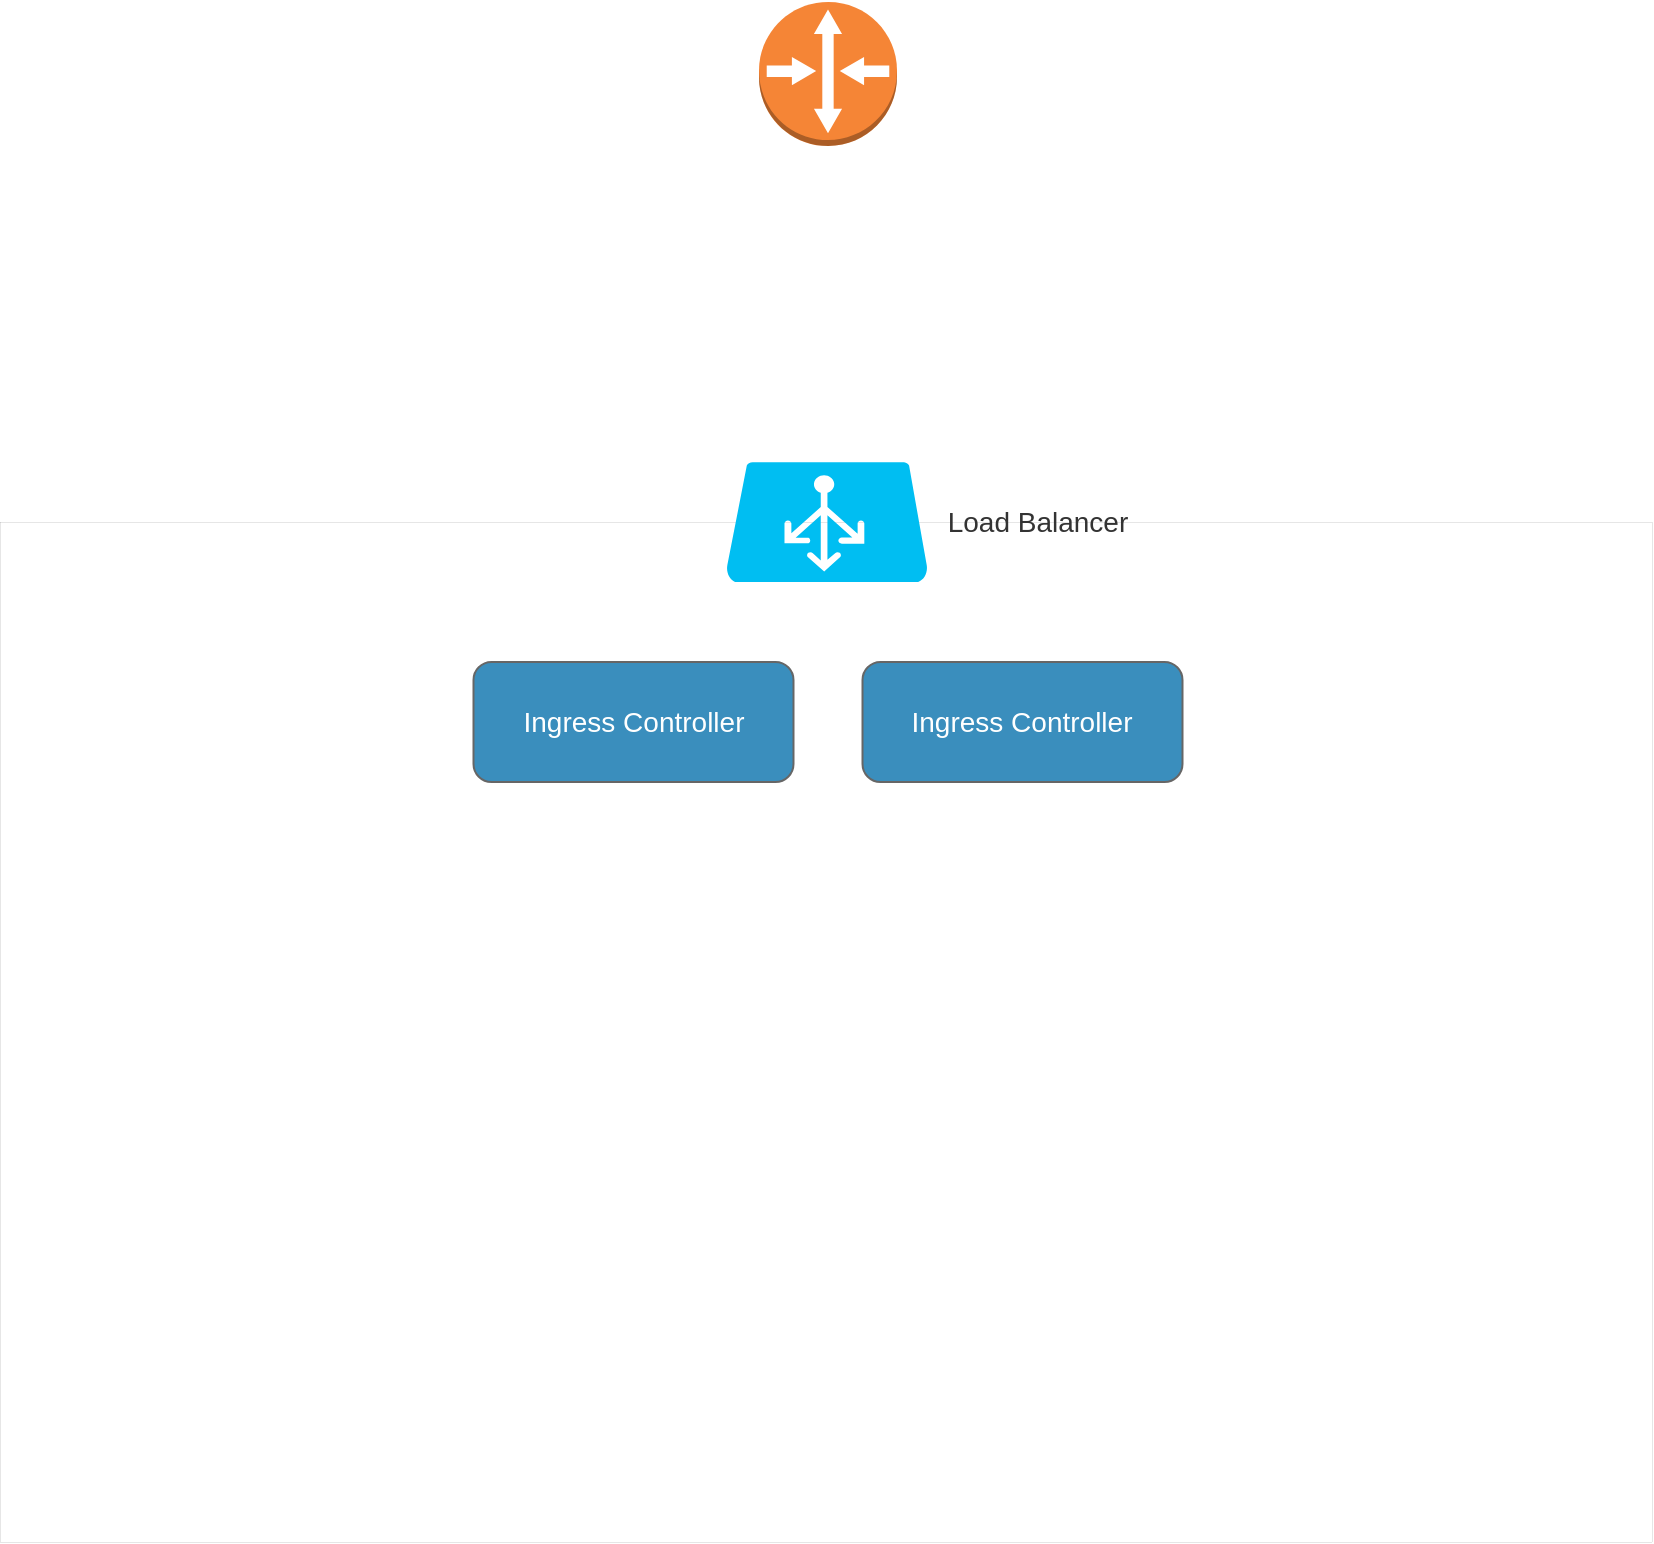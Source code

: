 <mxfile version="20.5.3" type="github">
  <diagram id="a1CHIfD1MNtg-3mOQyhZ" name="第 1 页">
    <mxGraphModel dx="1185" dy="900" grid="1" gridSize="10" guides="1" tooltips="1" connect="1" arrows="1" fold="1" page="1" pageScale="1" pageWidth="827" pageHeight="1169" math="0" shadow="0">
      <root>
        <mxCell id="0" />
        <mxCell id="1" parent="0" />
        <mxCell id="5qL3P_yVnfUD6-obJIHw-1" value="" style="rounded=0;whiteSpace=wrap;html=1;strokeWidth=0;" vertex="1" parent="1">
          <mxGeometry y="300" width="826" height="510" as="geometry" />
        </mxCell>
        <mxCell id="5qL3P_yVnfUD6-obJIHw-2" value="" style="outlineConnect=0;dashed=0;verticalLabelPosition=bottom;verticalAlign=top;align=center;html=1;shape=mxgraph.aws3.router;fillColor=#F58536;gradientColor=none;" vertex="1" parent="1">
          <mxGeometry x="379.5" y="40" width="69" height="72" as="geometry" />
        </mxCell>
        <mxCell id="5qL3P_yVnfUD6-obJIHw-4" value="&lt;font style=&quot;font-size: 14px;&quot; color=&quot;#ffffff&quot;&gt;Ingress Controller&lt;/font&gt;" style="rounded=1;whiteSpace=wrap;html=1;fillColor=#3A8EBD;fontColor=#333333;strokeColor=#666666;" vertex="1" parent="1">
          <mxGeometry x="236.75" y="370" width="160" height="60" as="geometry" />
        </mxCell>
        <mxCell id="5qL3P_yVnfUD6-obJIHw-5" value="&lt;font style=&quot;font-size: 14px;&quot; color=&quot;#ffffff&quot;&gt;Ingress Controller&lt;/font&gt;" style="rounded=1;whiteSpace=wrap;html=1;fillColor=#3A8EBD;fontColor=#333333;strokeColor=#666666;" vertex="1" parent="1">
          <mxGeometry x="431.25" y="370" width="160" height="60" as="geometry" />
        </mxCell>
        <mxCell id="5qL3P_yVnfUD6-obJIHw-8" value="" style="verticalLabelPosition=bottom;html=1;verticalAlign=top;align=center;strokeColor=none;fillColor=#00BEF2;shape=mxgraph.azure.azure_load_balancer;fontSize=14;fontColor=#FFFFFF;" vertex="1" parent="1">
          <mxGeometry x="363" y="270" width="101" height="60" as="geometry" />
        </mxCell>
        <mxCell id="5qL3P_yVnfUD6-obJIHw-9" value="&lt;font color=&quot;#333333&quot;&gt;Load Balancer&lt;/font&gt;" style="text;html=1;strokeColor=none;fillColor=none;align=center;verticalAlign=middle;whiteSpace=wrap;rounded=0;fontSize=14;fontColor=#FFFFFF;" vertex="1" parent="1">
          <mxGeometry x="464" y="285" width="110" height="30" as="geometry" />
        </mxCell>
      </root>
    </mxGraphModel>
  </diagram>
</mxfile>

